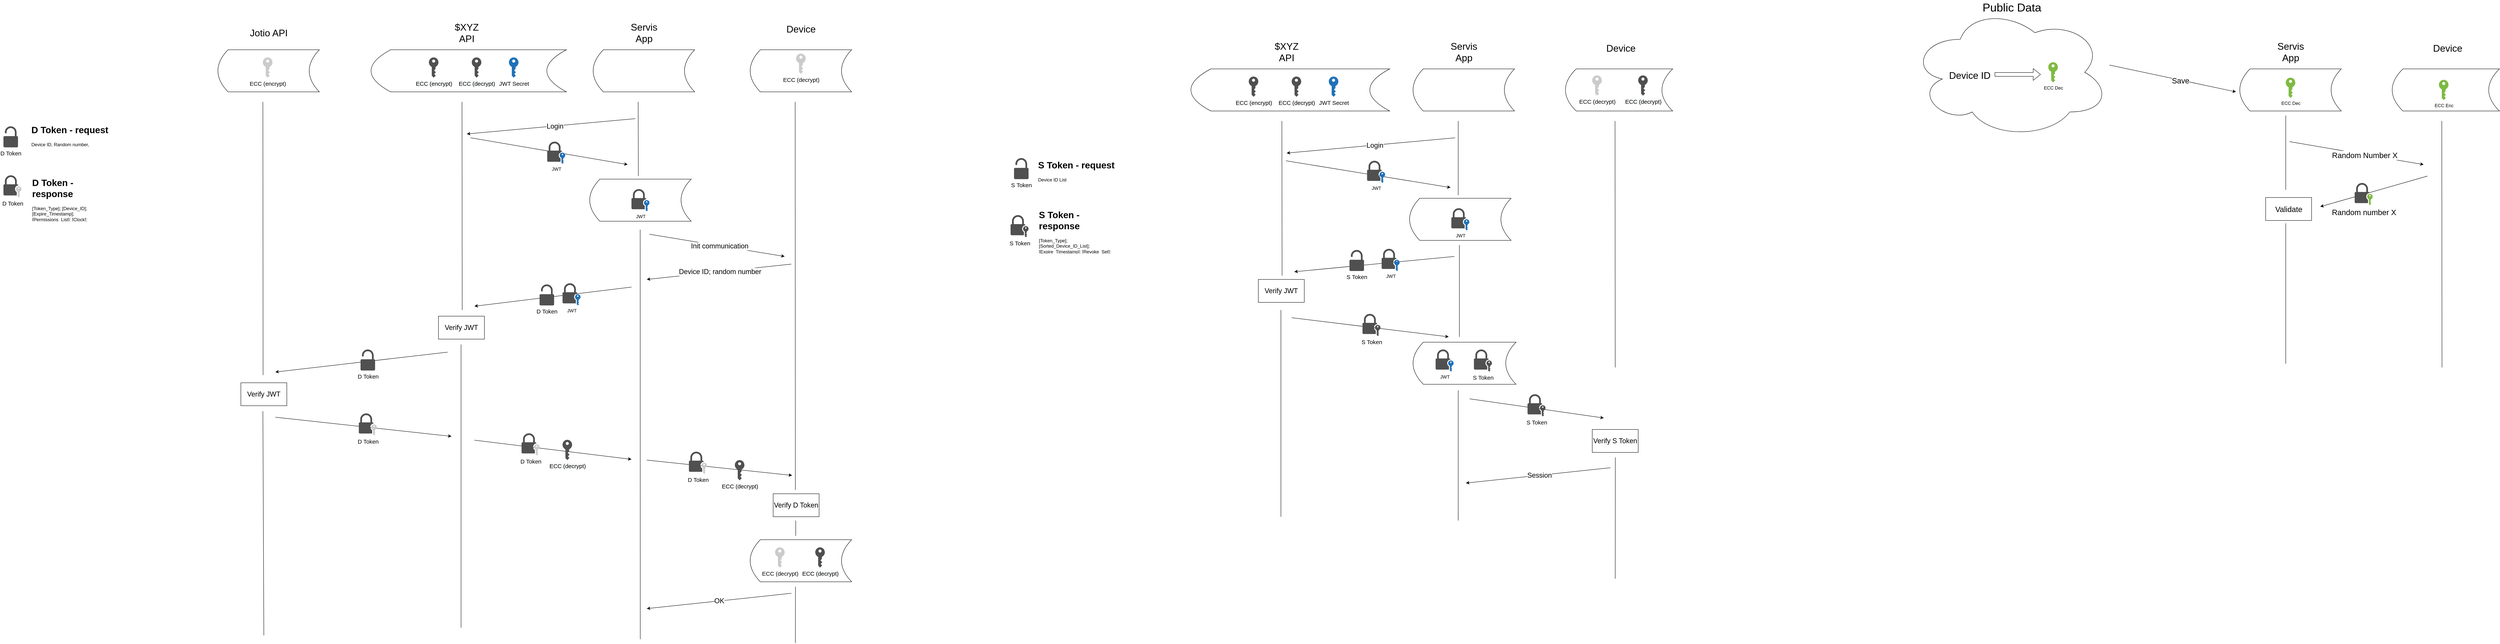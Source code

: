<mxfile version="13.7.5" type="github">
  <diagram id="LgasBoGG3FsovCFmSBIw" name="Page-1">
    <mxGraphModel dx="6260" dy="5070" grid="1" gridSize="10" guides="1" tooltips="1" connect="1" arrows="1" fold="1" page="1" pageScale="1" pageWidth="850" pageHeight="1100" math="0" shadow="0">
      <root>
        <mxCell id="0" />
        <mxCell id="1" parent="0" />
        <mxCell id="JMCEyGu6VI2UjbXGp_1P-59" value="" style="shape=dataStorage;whiteSpace=wrap;html=1;strokeColor=#000000;strokeWidth=1;" parent="1" vertex="1">
          <mxGeometry x="2590" y="-260" width="510" height="110" as="geometry" />
        </mxCell>
        <mxCell id="JMCEyGu6VI2UjbXGp_1P-62" value="" style="shape=dataStorage;whiteSpace=wrap;html=1;strokeColor=#000000;strokeWidth=1;" parent="1" vertex="1">
          <mxGeometry x="3170" y="-260" width="265" height="110" as="geometry" />
        </mxCell>
        <mxCell id="JMCEyGu6VI2UjbXGp_1P-65" value="" style="shape=dataStorage;whiteSpace=wrap;html=1;strokeColor=#000000;strokeWidth=1;" parent="1" vertex="1">
          <mxGeometry x="3580" y="-260" width="265" height="110" as="geometry" />
        </mxCell>
        <mxCell id="JMCEyGu6VI2UjbXGp_1P-54" value="" style="shape=dataStorage;whiteSpace=wrap;html=1;strokeColor=#000000;strokeWidth=1;" parent="1" vertex="1">
          <mxGeometry x="2190" y="-260" width="265" height="110" as="geometry" />
        </mxCell>
        <mxCell id="JMCEyGu6VI2UjbXGp_1P-1" value="&lt;meta http-equiv=&quot;content-type&quot; content=&quot;text/html; charset=utf-8&quot;&gt;&lt;span style=&quot;color: rgb(0, 0, 0); font-family: Helvetica; font-style: normal; font-variant-ligatures: normal; font-variant-caps: normal; font-weight: 400; letter-spacing: normal; orphans: 2; text-align: center; text-indent: 0px; text-transform: none; widows: 2; word-spacing: 0px; -webkit-text-stroke-width: 0px; background-color: rgb(248, 249, 250); text-decoration-style: initial; text-decoration-color: initial; font-size: 15px;&quot;&gt;ECC (encrypt&lt;/span&gt;&lt;span style=&quot;color: rgb(0, 0, 0); font-family: Helvetica; font-style: normal; font-variant-ligatures: normal; font-variant-caps: normal; font-weight: 400; letter-spacing: normal; orphans: 2; text-align: center; text-indent: 0px; text-transform: none; widows: 2; word-spacing: 0px; -webkit-text-stroke-width: 0px; background-color: rgb(248, 249, 250); text-decoration-style: initial; text-decoration-color: initial; font-size: 15px;&quot;&gt;)&lt;/span&gt;" style="pointerEvents=1;shadow=0;dashed=0;html=1;strokeColor=none;fillColor=#505050;labelPosition=center;verticalLabelPosition=bottom;verticalAlign=top;outlineConnect=0;align=center;shape=mxgraph.office.security.key_permissions;" parent="1" vertex="1">
          <mxGeometry x="2741" y="-240" width="25" height="53" as="geometry" />
        </mxCell>
        <mxCell id="JMCEyGu6VI2UjbXGp_1P-2" value="&lt;font style=&quot;font-size: 15px&quot;&gt;JWT Secret&lt;/font&gt;" style="pointerEvents=1;shadow=0;dashed=0;html=1;strokeColor=none;labelPosition=center;verticalLabelPosition=bottom;verticalAlign=top;outlineConnect=0;align=center;shape=mxgraph.office.security.key_permissions;fillColor=#2072B8;" parent="1" vertex="1">
          <mxGeometry x="2950" y="-240" width="25" height="53" as="geometry" />
        </mxCell>
        <mxCell id="JMCEyGu6VI2UjbXGp_1P-30" value="&lt;span style=&quot;font-size: 25px&quot;&gt;$XYZ API&lt;/span&gt;" style="text;html=1;strokeColor=none;fillColor=none;align=center;verticalAlign=middle;whiteSpace=wrap;rounded=0;" parent="1" vertex="1">
          <mxGeometry x="2785" y="-330" width="110" height="50" as="geometry" />
        </mxCell>
        <mxCell id="JMCEyGu6VI2UjbXGp_1P-36" value="&lt;span style=&quot;font-size: 25px&quot;&gt;Servis&lt;br&gt;App&lt;br&gt;&lt;/span&gt;" style="text;html=1;strokeColor=none;fillColor=none;align=center;verticalAlign=middle;whiteSpace=wrap;rounded=0;" parent="1" vertex="1">
          <mxGeometry x="3247.5" y="-330" width="110" height="50" as="geometry" />
        </mxCell>
        <mxCell id="JMCEyGu6VI2UjbXGp_1P-37" value="&lt;span style=&quot;font-size: 25px&quot;&gt;Device&lt;/span&gt;" style="text;html=1;strokeColor=none;fillColor=none;align=center;verticalAlign=middle;whiteSpace=wrap;rounded=0;" parent="1" vertex="1">
          <mxGeometry x="3657.5" y="-340" width="110" height="50" as="geometry" />
        </mxCell>
        <mxCell id="JMCEyGu6VI2UjbXGp_1P-38" value="" style="endArrow=none;html=1;" parent="1" edge="1">
          <mxGeometry width="50" height="50" relative="1" as="geometry">
            <mxPoint x="2308" y="590" as="sourcePoint" />
            <mxPoint x="2307.5" y="-124" as="targetPoint" />
          </mxGeometry>
        </mxCell>
        <mxCell id="JMCEyGu6VI2UjbXGp_1P-39" value="&lt;span style=&quot;font-size: 25px&quot;&gt;Jotio API&lt;/span&gt;" style="text;html=1;strokeColor=none;fillColor=none;align=center;verticalAlign=middle;whiteSpace=wrap;rounded=0;" parent="1" vertex="1">
          <mxGeometry x="2267.5" y="-330" width="110" height="50" as="geometry" />
        </mxCell>
        <mxCell id="JMCEyGu6VI2UjbXGp_1P-51" value="&lt;span style=&quot;font-size: 15px&quot;&gt;ECC (encrypt&lt;/span&gt;&lt;span style=&quot;font-size: 15px&quot;&gt;)&lt;/span&gt;" style="pointerEvents=1;shadow=0;dashed=0;html=1;strokeColor=none;labelPosition=center;verticalLabelPosition=bottom;verticalAlign=top;outlineConnect=0;align=center;shape=mxgraph.office.security.key_permissions;fillColor=#CCCBCB;" parent="1" vertex="1">
          <mxGeometry x="2307.5" y="-240" width="25" height="53" as="geometry" />
        </mxCell>
        <mxCell id="JMCEyGu6VI2UjbXGp_1P-53" value="&lt;span style=&quot;font-size: 15px&quot;&gt;ECC (decrypt)&lt;/span&gt;" style="pointerEvents=1;shadow=0;dashed=0;html=1;strokeColor=none;labelPosition=center;verticalLabelPosition=bottom;verticalAlign=top;outlineConnect=0;align=center;shape=mxgraph.office.security.key_permissions;fillColor=#CCCBCB;" parent="1" vertex="1">
          <mxGeometry x="3700" y="-250" width="25" height="53" as="geometry" />
        </mxCell>
        <mxCell id="JMCEyGu6VI2UjbXGp_1P-60" value="" style="endArrow=none;html=1;" parent="1" edge="1">
          <mxGeometry width="50" height="50" relative="1" as="geometry">
            <mxPoint x="2828" y="420" as="sourcePoint" />
            <mxPoint x="2827.5" y="-124" as="targetPoint" />
          </mxGeometry>
        </mxCell>
        <mxCell id="JMCEyGu6VI2UjbXGp_1P-63" value="" style="endArrow=none;html=1;" parent="1" edge="1">
          <mxGeometry width="50" height="50" relative="1" as="geometry">
            <mxPoint x="3288" y="70" as="sourcePoint" />
            <mxPoint x="3287.5" y="-124" as="targetPoint" />
          </mxGeometry>
        </mxCell>
        <mxCell id="JMCEyGu6VI2UjbXGp_1P-66" value="" style="endArrow=none;html=1;" parent="1" edge="1">
          <mxGeometry width="50" height="50" relative="1" as="geometry">
            <mxPoint x="3698" y="890" as="sourcePoint" />
            <mxPoint x="3697.5" y="-124" as="targetPoint" />
          </mxGeometry>
        </mxCell>
        <mxCell id="JMCEyGu6VI2UjbXGp_1P-71" value="&lt;span style=&quot;color: rgb(0 , 0 , 0) ; font-family: &amp;#34;helvetica&amp;#34; ; font-style: normal ; font-weight: 400 ; letter-spacing: normal ; text-align: center ; text-indent: 0px ; text-transform: none ; word-spacing: 0px ; background-color: rgb(248 , 249 , 250) ; font-size: 15px&quot;&gt;ECC (decrypt&lt;/span&gt;&lt;span style=&quot;color: rgb(0 , 0 , 0) ; font-family: &amp;#34;helvetica&amp;#34; ; font-style: normal ; font-weight: 400 ; letter-spacing: normal ; text-align: center ; text-indent: 0px ; text-transform: none ; word-spacing: 0px ; background-color: rgb(248 , 249 , 250) ; font-size: 15px&quot;&gt;)&lt;/span&gt;" style="pointerEvents=1;shadow=0;dashed=0;html=1;strokeColor=none;fillColor=#505050;labelPosition=center;verticalLabelPosition=bottom;verticalAlign=top;outlineConnect=0;align=center;shape=mxgraph.office.security.key_permissions;" parent="1" vertex="1">
          <mxGeometry x="2853" y="-240" width="25" height="53" as="geometry" />
        </mxCell>
        <mxCell id="JMCEyGu6VI2UjbXGp_1P-72" value="" style="endArrow=classic;html=1;" parent="1" edge="1">
          <mxGeometry width="50" height="50" relative="1" as="geometry">
            <mxPoint x="3280" y="-80" as="sourcePoint" />
            <mxPoint x="2840" y="-40" as="targetPoint" />
          </mxGeometry>
        </mxCell>
        <mxCell id="JMCEyGu6VI2UjbXGp_1P-73" value="&lt;span style=&quot;font-size: 18px&quot;&gt;Login&lt;br&gt;&lt;/span&gt;" style="edgeLabel;html=1;align=center;verticalAlign=middle;resizable=0;points=[];" parent="JMCEyGu6VI2UjbXGp_1P-72" vertex="1" connectable="0">
          <mxGeometry x="-0.237" y="-2" relative="1" as="geometry">
            <mxPoint x="-41.94" y="6.73" as="offset" />
          </mxGeometry>
        </mxCell>
        <mxCell id="JMCEyGu6VI2UjbXGp_1P-74" value="" style="endArrow=classic;html=1;" parent="1" edge="1">
          <mxGeometry width="50" height="50" relative="1" as="geometry">
            <mxPoint x="2850" y="-30" as="sourcePoint" />
            <mxPoint x="3260" y="40" as="targetPoint" />
          </mxGeometry>
        </mxCell>
        <mxCell id="JMCEyGu6VI2UjbXGp_1P-76" value="" style="shape=dataStorage;whiteSpace=wrap;html=1;strokeColor=#000000;strokeWidth=1;" parent="1" vertex="1">
          <mxGeometry x="3161" y="78" width="265" height="110" as="geometry" />
        </mxCell>
        <mxCell id="JMCEyGu6VI2UjbXGp_1P-77" value="JWT" style="pointerEvents=1;shadow=0;dashed=0;html=1;strokeColor=none;fillColor=#505050;labelPosition=center;verticalLabelPosition=bottom;verticalAlign=top;outlineConnect=0;align=center;shape=mxgraph.office.security.lock_with_key_security_blue;" parent="1" vertex="1">
          <mxGeometry x="3270" y="104" width="47" height="58" as="geometry" />
        </mxCell>
        <mxCell id="JMCEyGu6VI2UjbXGp_1P-80" value="" style="endArrow=none;html=1;" parent="1" edge="1">
          <mxGeometry width="50" height="50" relative="1" as="geometry">
            <mxPoint x="3293" y="1280" as="sourcePoint" />
            <mxPoint x="3292.79" y="210.0" as="targetPoint" />
          </mxGeometry>
        </mxCell>
        <mxCell id="JMCEyGu6VI2UjbXGp_1P-82" value="" style="endArrow=classic;html=1;" parent="1" edge="1">
          <mxGeometry width="50" height="50" relative="1" as="geometry">
            <mxPoint x="3317" y="222" as="sourcePoint" />
            <mxPoint x="3670" y="280" as="targetPoint" />
          </mxGeometry>
        </mxCell>
        <mxCell id="JMCEyGu6VI2UjbXGp_1P-83" value="&lt;span style=&quot;font-size: 18px&quot;&gt;Init communication&lt;/span&gt;" style="edgeLabel;html=1;align=center;verticalAlign=middle;resizable=0;points=[];" parent="JMCEyGu6VI2UjbXGp_1P-82" vertex="1" connectable="0">
          <mxGeometry x="-0.237" y="-2" relative="1" as="geometry">
            <mxPoint x="48" y="6.73" as="offset" />
          </mxGeometry>
        </mxCell>
        <mxCell id="JMCEyGu6VI2UjbXGp_1P-85" value="JWT" style="pointerEvents=1;shadow=0;dashed=0;html=1;strokeColor=none;fillColor=#505050;labelPosition=center;verticalLabelPosition=bottom;verticalAlign=top;outlineConnect=0;align=center;shape=mxgraph.office.security.lock_with_key_security_blue;" parent="1" vertex="1">
          <mxGeometry x="3050" y="-20" width="47" height="58" as="geometry" />
        </mxCell>
        <mxCell id="JMCEyGu6VI2UjbXGp_1P-86" value="&lt;font style=&quot;font-size: 15px&quot;&gt;D Token&lt;/font&gt;" style="pointerEvents=1;shadow=0;dashed=0;html=1;strokeColor=none;fillColor=#505050;labelPosition=center;verticalLabelPosition=bottom;verticalAlign=top;outlineConnect=0;align=center;shape=mxgraph.office.security.lock_unprotected;" parent="1" vertex="1">
          <mxGeometry x="1630" y="-60" width="38" height="55" as="geometry" />
        </mxCell>
        <mxCell id="JMCEyGu6VI2UjbXGp_1P-87" value="&lt;h1&gt;D Token - request&lt;/h1&gt;&lt;div&gt;Device ID, Random number,&amp;nbsp;&lt;/div&gt;" style="text;html=1;strokeColor=none;fillColor=none;spacing=5;spacingTop=-20;whiteSpace=wrap;overflow=hidden;rounded=0;" parent="1" vertex="1">
          <mxGeometry x="1698" y="-70" width="210" height="120" as="geometry" />
        </mxCell>
        <mxCell id="JMCEyGu6VI2UjbXGp_1P-89" value="" style="endArrow=classic;html=1;" parent="1" edge="1">
          <mxGeometry width="50" height="50" relative="1" as="geometry">
            <mxPoint x="3270" y="360" as="sourcePoint" />
            <mxPoint x="2860" y="410" as="targetPoint" />
          </mxGeometry>
        </mxCell>
        <mxCell id="JMCEyGu6VI2UjbXGp_1P-90" value="&lt;font style=&quot;font-size: 15px&quot;&gt;D Token&lt;/font&gt;" style="pointerEvents=1;shadow=0;dashed=0;html=1;strokeColor=none;fillColor=#505050;labelPosition=center;verticalLabelPosition=bottom;verticalAlign=top;outlineConnect=0;align=center;shape=mxgraph.office.security.lock_unprotected;" parent="1" vertex="1">
          <mxGeometry x="3030" y="353" width="38" height="55" as="geometry" />
        </mxCell>
        <mxCell id="JMCEyGu6VI2UjbXGp_1P-91" value="" style="endArrow=classic;html=1;" parent="1" edge="1">
          <mxGeometry width="50" height="50" relative="1" as="geometry">
            <mxPoint x="2790" y="530" as="sourcePoint" />
            <mxPoint x="2340" y="582" as="targetPoint" />
          </mxGeometry>
        </mxCell>
        <mxCell id="JMCEyGu6VI2UjbXGp_1P-92" value="&lt;font style=&quot;font-size: 15px&quot;&gt;D Token&lt;/font&gt;" style="pointerEvents=1;shadow=0;dashed=0;html=1;strokeColor=none;fillColor=#505050;labelPosition=center;verticalLabelPosition=bottom;verticalAlign=top;outlineConnect=0;align=center;shape=mxgraph.office.security.lock_unprotected;" parent="1" vertex="1">
          <mxGeometry x="2562.5" y="523" width="38" height="55" as="geometry" />
        </mxCell>
        <mxCell id="JMCEyGu6VI2UjbXGp_1P-94" value="" style="endArrow=classic;html=1;" parent="1" edge="1">
          <mxGeometry width="50" height="50" relative="1" as="geometry">
            <mxPoint x="3687.5" y="300" as="sourcePoint" />
            <mxPoint x="3310" y="340" as="targetPoint" />
          </mxGeometry>
        </mxCell>
        <mxCell id="JMCEyGu6VI2UjbXGp_1P-95" value="&lt;span style=&quot;font-size: 18px&quot;&gt;Device ID; random number&lt;br&gt;&lt;/span&gt;" style="edgeLabel;html=1;align=center;verticalAlign=middle;resizable=0;points=[];" parent="JMCEyGu6VI2UjbXGp_1P-94" vertex="1" connectable="0">
          <mxGeometry x="-0.237" y="-2" relative="1" as="geometry">
            <mxPoint x="-41.94" y="6.73" as="offset" />
          </mxGeometry>
        </mxCell>
        <mxCell id="JMCEyGu6VI2UjbXGp_1P-99" value="" style="endArrow=none;html=1;" parent="1" edge="1">
          <mxGeometry width="50" height="50" relative="1" as="geometry">
            <mxPoint x="2825" y="1250" as="sourcePoint" />
            <mxPoint x="2825" y="510" as="targetPoint" />
          </mxGeometry>
        </mxCell>
        <mxCell id="JMCEyGu6VI2UjbXGp_1P-100" value="&lt;font style=&quot;font-size: 18px&quot;&gt;Verify&amp;nbsp;JWT&lt;/font&gt;" style="rounded=0;whiteSpace=wrap;html=1;strokeColor=#000000;strokeWidth=1;" parent="1" vertex="1">
          <mxGeometry x="2766" y="436" width="120" height="60" as="geometry" />
        </mxCell>
        <mxCell id="JMCEyGu6VI2UjbXGp_1P-101" value="JWT" style="pointerEvents=1;shadow=0;dashed=0;html=1;strokeColor=none;fillColor=#505050;labelPosition=center;verticalLabelPosition=bottom;verticalAlign=top;outlineConnect=0;align=center;shape=mxgraph.office.security.lock_with_key_security_blue;" parent="1" vertex="1">
          <mxGeometry x="3090" y="350" width="47" height="58" as="geometry" />
        </mxCell>
        <mxCell id="JMCEyGu6VI2UjbXGp_1P-102" value="&lt;span style=&quot;font-size: 18px&quot;&gt;Verify JWT&lt;br&gt;&lt;/span&gt;" style="rounded=0;whiteSpace=wrap;html=1;strokeColor=#000000;strokeWidth=1;" parent="1" vertex="1">
          <mxGeometry x="2250" y="610" width="120" height="60" as="geometry" />
        </mxCell>
        <mxCell id="JMCEyGu6VI2UjbXGp_1P-103" value="" style="endArrow=none;html=1;" parent="1" edge="1">
          <mxGeometry width="50" height="50" relative="1" as="geometry">
            <mxPoint x="2310" y="1270" as="sourcePoint" />
            <mxPoint x="2307.5" y="684" as="targetPoint" />
          </mxGeometry>
        </mxCell>
        <mxCell id="JMCEyGu6VI2UjbXGp_1P-105" value="" style="endArrow=classic;html=1;" parent="1" edge="1">
          <mxGeometry width="50" height="50" relative="1" as="geometry">
            <mxPoint x="2340" y="700" as="sourcePoint" />
            <mxPoint x="2800" y="750" as="targetPoint" />
          </mxGeometry>
        </mxCell>
        <mxCell id="JMCEyGu6VI2UjbXGp_1P-106" value="D Token" style="pointerEvents=1;shadow=0;dashed=0;html=1;strokeColor=none;fillColor=#505050;labelPosition=center;verticalLabelPosition=bottom;verticalAlign=top;outlineConnect=0;align=center;shape=mxgraph.office.security.lock_with_key_security_ghosted;fontSize=15;" parent="1" vertex="1">
          <mxGeometry x="2558" y="690" width="47" height="58" as="geometry" />
        </mxCell>
        <mxCell id="JMCEyGu6VI2UjbXGp_1P-108" value="" style="endArrow=classic;html=1;" parent="1" edge="1">
          <mxGeometry width="50" height="50" relative="1" as="geometry">
            <mxPoint x="2860" y="760" as="sourcePoint" />
            <mxPoint x="3270" y="810" as="targetPoint" />
          </mxGeometry>
        </mxCell>
        <mxCell id="JMCEyGu6VI2UjbXGp_1P-110" value="&lt;span style=&quot;color: rgb(0 , 0 , 0) ; font-family: &amp;#34;helvetica&amp;#34; ; font-style: normal ; font-weight: 400 ; letter-spacing: normal ; text-align: center ; text-indent: 0px ; text-transform: none ; word-spacing: 0px ; background-color: rgb(248 , 249 , 250) ; font-size: 15px&quot;&gt;ECC (decrypt&lt;/span&gt;&lt;span style=&quot;color: rgb(0 , 0 , 0) ; font-family: &amp;#34;helvetica&amp;#34; ; font-style: normal ; font-weight: 400 ; letter-spacing: normal ; text-align: center ; text-indent: 0px ; text-transform: none ; word-spacing: 0px ; background-color: rgb(248 , 249 , 250) ; font-size: 15px&quot;&gt;)&lt;/span&gt;" style="pointerEvents=1;shadow=0;dashed=0;html=1;strokeColor=none;fillColor=#505050;labelPosition=center;verticalLabelPosition=bottom;verticalAlign=top;outlineConnect=0;align=center;shape=mxgraph.office.security.key_permissions;" parent="1" vertex="1">
          <mxGeometry x="3090" y="759" width="25" height="53" as="geometry" />
        </mxCell>
        <mxCell id="JMCEyGu6VI2UjbXGp_1P-113" value="" style="endArrow=classic;html=1;" parent="1" edge="1">
          <mxGeometry width="50" height="50" relative="1" as="geometry">
            <mxPoint x="3310" y="812" as="sourcePoint" />
            <mxPoint x="3689.5" y="852" as="targetPoint" />
          </mxGeometry>
        </mxCell>
        <mxCell id="JMCEyGu6VI2UjbXGp_1P-115" value="&lt;span style=&quot;color: rgb(0 , 0 , 0) ; font-family: &amp;#34;helvetica&amp;#34; ; font-style: normal ; font-weight: 400 ; letter-spacing: normal ; text-align: center ; text-indent: 0px ; text-transform: none ; word-spacing: 0px ; background-color: rgb(248 , 249 , 250) ; font-size: 15px&quot;&gt;ECC (decrypt&lt;/span&gt;&lt;span style=&quot;color: rgb(0 , 0 , 0) ; font-family: &amp;#34;helvetica&amp;#34; ; font-style: normal ; font-weight: 400 ; letter-spacing: normal ; text-align: center ; text-indent: 0px ; text-transform: none ; word-spacing: 0px ; background-color: rgb(248 , 249 , 250) ; font-size: 15px&quot;&gt;)&lt;/span&gt;" style="pointerEvents=1;shadow=0;dashed=0;html=1;strokeColor=none;fillColor=#505050;labelPosition=center;verticalLabelPosition=bottom;verticalAlign=top;outlineConnect=0;align=center;shape=mxgraph.office.security.key_permissions;" parent="1" vertex="1">
          <mxGeometry x="3540" y="812" width="25" height="53" as="geometry" />
        </mxCell>
        <mxCell id="JMCEyGu6VI2UjbXGp_1P-117" value="&lt;span style=&quot;font-size: 18px&quot;&gt;Verify D Token&lt;/span&gt;" style="rounded=0;whiteSpace=wrap;html=1;strokeColor=#000000;strokeWidth=1;" parent="1" vertex="1">
          <mxGeometry x="3640" y="900" width="120" height="60" as="geometry" />
        </mxCell>
        <mxCell id="JMCEyGu6VI2UjbXGp_1P-123" value="D Token" style="pointerEvents=1;shadow=0;dashed=0;html=1;strokeColor=none;fillColor=#505050;labelPosition=center;verticalLabelPosition=bottom;verticalAlign=top;outlineConnect=0;align=center;shape=mxgraph.office.security.lock_with_key_security_ghosted;fontSize=15;" parent="1" vertex="1">
          <mxGeometry x="2983" y="742" width="47" height="58" as="geometry" />
        </mxCell>
        <mxCell id="JMCEyGu6VI2UjbXGp_1P-124" value="D Token" style="pointerEvents=1;shadow=0;dashed=0;html=1;strokeColor=none;fillColor=#505050;labelPosition=center;verticalLabelPosition=bottom;verticalAlign=top;outlineConnect=0;align=center;shape=mxgraph.office.security.lock_with_key_security_ghosted;fontSize=15;" parent="1" vertex="1">
          <mxGeometry x="3420" y="790" width="47" height="58" as="geometry" />
        </mxCell>
        <mxCell id="JMCEyGu6VI2UjbXGp_1P-125" value="" style="shape=dataStorage;whiteSpace=wrap;html=1;strokeColor=#000000;strokeWidth=1;" parent="1" vertex="1">
          <mxGeometry x="3580" y="1020" width="265" height="110" as="geometry" />
        </mxCell>
        <mxCell id="JMCEyGu6VI2UjbXGp_1P-126" value="&lt;span style=&quot;font-size: 15px&quot;&gt;ECC (decrypt)&lt;/span&gt;" style="pointerEvents=1;shadow=0;dashed=0;html=1;strokeColor=none;labelPosition=center;verticalLabelPosition=bottom;verticalAlign=top;outlineConnect=0;align=center;shape=mxgraph.office.security.key_permissions;fillColor=#CCCBCB;" parent="1" vertex="1">
          <mxGeometry x="3645" y="1040" width="25" height="53" as="geometry" />
        </mxCell>
        <mxCell id="JMCEyGu6VI2UjbXGp_1P-127" value="D Token" style="pointerEvents=1;shadow=0;dashed=0;html=1;strokeColor=none;fillColor=#505050;labelPosition=center;verticalLabelPosition=bottom;verticalAlign=top;outlineConnect=0;align=center;shape=mxgraph.office.security.lock_with_key_security_ghosted;fontSize=15;" parent="1" vertex="1">
          <mxGeometry x="1630" y="68" width="47" height="58" as="geometry" />
        </mxCell>
        <mxCell id="JMCEyGu6VI2UjbXGp_1P-128" value="&lt;h1&gt;D Token - response&lt;/h1&gt;&lt;div&gt;[Token_Type]; [Device_ID]; [Expire_Timestamp]; [Permissions_List]; [Clock];&lt;/div&gt;" style="text;html=1;strokeColor=none;fillColor=none;spacing=5;spacingTop=-20;whiteSpace=wrap;overflow=hidden;rounded=0;" parent="1" vertex="1">
          <mxGeometry x="1700" y="68" width="210" height="120" as="geometry" />
        </mxCell>
        <mxCell id="JMCEyGu6VI2UjbXGp_1P-129" value="&lt;span style=&quot;color: rgb(0 , 0 , 0) ; font-family: &amp;#34;helvetica&amp;#34; ; font-style: normal ; font-weight: 400 ; letter-spacing: normal ; text-align: center ; text-indent: 0px ; text-transform: none ; word-spacing: 0px ; background-color: rgb(248 , 249 , 250) ; font-size: 15px&quot;&gt;ECC (decrypt&lt;/span&gt;&lt;span style=&quot;color: rgb(0 , 0 , 0) ; font-family: &amp;#34;helvetica&amp;#34; ; font-style: normal ; font-weight: 400 ; letter-spacing: normal ; text-align: center ; text-indent: 0px ; text-transform: none ; word-spacing: 0px ; background-color: rgb(248 , 249 , 250) ; font-size: 15px&quot;&gt;)&lt;/span&gt;" style="pointerEvents=1;shadow=0;dashed=0;html=1;strokeColor=none;fillColor=#505050;labelPosition=center;verticalLabelPosition=bottom;verticalAlign=top;outlineConnect=0;align=center;shape=mxgraph.office.security.key_permissions;" parent="1" vertex="1">
          <mxGeometry x="3750" y="1040" width="25" height="53" as="geometry" />
        </mxCell>
        <mxCell id="JMCEyGu6VI2UjbXGp_1P-130" value="" style="endArrow=none;html=1;" parent="1" edge="1">
          <mxGeometry width="50" height="50" relative="1" as="geometry">
            <mxPoint x="3699" y="1010" as="sourcePoint" />
            <mxPoint x="3699" y="970" as="targetPoint" />
          </mxGeometry>
        </mxCell>
        <mxCell id="JMCEyGu6VI2UjbXGp_1P-131" value="" style="endArrow=none;html=1;" parent="1" edge="1">
          <mxGeometry width="50" height="50" relative="1" as="geometry">
            <mxPoint x="3698" y="1290" as="sourcePoint" />
            <mxPoint x="3698.33" y="1143" as="targetPoint" />
          </mxGeometry>
        </mxCell>
        <mxCell id="JMCEyGu6VI2UjbXGp_1P-133" value="&lt;font style=&quot;font-size: 18px&quot;&gt;OK&lt;/font&gt;" style="endArrow=classic;html=1;" parent="1" edge="1">
          <mxGeometry width="50" height="50" relative="1" as="geometry">
            <mxPoint x="3687.5" y="1160" as="sourcePoint" />
            <mxPoint x="3310" y="1200" as="targetPoint" />
            <Array as="points">
              <mxPoint x="3500" y="1180" />
            </Array>
          </mxGeometry>
        </mxCell>
        <mxCell id="JMCEyGu6VI2UjbXGp_1P-135" value="" style="shape=dataStorage;whiteSpace=wrap;html=1;strokeColor=#000000;strokeWidth=1;" parent="1" vertex="1">
          <mxGeometry x="4731" y="-210" width="519" height="110" as="geometry" />
        </mxCell>
        <mxCell id="JMCEyGu6VI2UjbXGp_1P-136" value="" style="shape=dataStorage;whiteSpace=wrap;html=1;strokeColor=#000000;strokeWidth=1;" parent="1" vertex="1">
          <mxGeometry x="5311" y="-210" width="265" height="110" as="geometry" />
        </mxCell>
        <mxCell id="JMCEyGu6VI2UjbXGp_1P-137" value="" style="shape=dataStorage;whiteSpace=wrap;html=1;strokeColor=#000000;strokeWidth=1;" parent="1" vertex="1">
          <mxGeometry x="5709" y="-210" width="280" height="110" as="geometry" />
        </mxCell>
        <mxCell id="JMCEyGu6VI2UjbXGp_1P-138" value="&lt;meta http-equiv=&quot;content-type&quot; content=&quot;text/html; charset=utf-8&quot;&gt;&lt;span style=&quot;color: rgb(0, 0, 0); font-family: Helvetica; font-style: normal; font-variant-ligatures: normal; font-variant-caps: normal; font-weight: 400; letter-spacing: normal; orphans: 2; text-align: center; text-indent: 0px; text-transform: none; widows: 2; word-spacing: 0px; -webkit-text-stroke-width: 0px; background-color: rgb(248, 249, 250); text-decoration-style: initial; text-decoration-color: initial; font-size: 15px;&quot;&gt;ECC (encrypt&lt;/span&gt;&lt;span style=&quot;color: rgb(0, 0, 0); font-family: Helvetica; font-style: normal; font-variant-ligatures: normal; font-variant-caps: normal; font-weight: 400; letter-spacing: normal; orphans: 2; text-align: center; text-indent: 0px; text-transform: none; widows: 2; word-spacing: 0px; -webkit-text-stroke-width: 0px; background-color: rgb(248, 249, 250); text-decoration-style: initial; text-decoration-color: initial; font-size: 15px;&quot;&gt;)&lt;/span&gt;" style="pointerEvents=1;shadow=0;dashed=0;html=1;strokeColor=none;fillColor=#505050;labelPosition=center;verticalLabelPosition=bottom;verticalAlign=top;outlineConnect=0;align=center;shape=mxgraph.office.security.key_permissions;" parent="1" vertex="1">
          <mxGeometry x="4882" y="-190" width="25" height="53" as="geometry" />
        </mxCell>
        <mxCell id="JMCEyGu6VI2UjbXGp_1P-139" value="&lt;font style=&quot;font-size: 15px&quot;&gt;JWT Secret&lt;/font&gt;" style="pointerEvents=1;shadow=0;dashed=0;html=1;strokeColor=none;labelPosition=center;verticalLabelPosition=bottom;verticalAlign=top;outlineConnect=0;align=center;shape=mxgraph.office.security.key_permissions;fillColor=#2072B8;" parent="1" vertex="1">
          <mxGeometry x="5091" y="-190" width="25" height="53" as="geometry" />
        </mxCell>
        <mxCell id="JMCEyGu6VI2UjbXGp_1P-140" value="&lt;span style=&quot;font-size: 25px&quot;&gt;$XYZ API&lt;/span&gt;" style="text;html=1;strokeColor=none;fillColor=none;align=center;verticalAlign=middle;whiteSpace=wrap;rounded=0;" parent="1" vertex="1">
          <mxGeometry x="4926" y="-280" width="110" height="50" as="geometry" />
        </mxCell>
        <mxCell id="JMCEyGu6VI2UjbXGp_1P-141" value="&lt;span style=&quot;font-size: 25px&quot;&gt;Servis&lt;br&gt;App&lt;br&gt;&lt;/span&gt;" style="text;html=1;strokeColor=none;fillColor=none;align=center;verticalAlign=middle;whiteSpace=wrap;rounded=0;" parent="1" vertex="1">
          <mxGeometry x="5388.5" y="-280" width="110" height="50" as="geometry" />
        </mxCell>
        <mxCell id="JMCEyGu6VI2UjbXGp_1P-142" value="&lt;span style=&quot;font-size: 25px&quot;&gt;Device&lt;/span&gt;" style="text;html=1;strokeColor=none;fillColor=none;align=center;verticalAlign=middle;whiteSpace=wrap;rounded=0;" parent="1" vertex="1">
          <mxGeometry x="5798.5" y="-290" width="110" height="50" as="geometry" />
        </mxCell>
        <mxCell id="JMCEyGu6VI2UjbXGp_1P-143" value="&lt;span style=&quot;font-size: 15px&quot;&gt;ECC (decrypt)&lt;/span&gt;" style="pointerEvents=1;shadow=0;dashed=0;html=1;strokeColor=none;labelPosition=center;verticalLabelPosition=bottom;verticalAlign=top;outlineConnect=0;align=center;shape=mxgraph.office.security.key_permissions;fillColor=#CCCBCB;" parent="1" vertex="1">
          <mxGeometry x="5779" y="-193" width="25" height="53" as="geometry" />
        </mxCell>
        <mxCell id="JMCEyGu6VI2UjbXGp_1P-144" value="" style="endArrow=none;html=1;" parent="1" edge="1">
          <mxGeometry width="50" height="50" relative="1" as="geometry">
            <mxPoint x="4969" y="330" as="sourcePoint" />
            <mxPoint x="4968.5" y="-74" as="targetPoint" />
          </mxGeometry>
        </mxCell>
        <mxCell id="JMCEyGu6VI2UjbXGp_1P-145" value="" style="endArrow=none;html=1;" parent="1" edge="1">
          <mxGeometry width="50" height="50" relative="1" as="geometry">
            <mxPoint x="5429" y="120" as="sourcePoint" />
            <mxPoint x="5429" y="-74" as="targetPoint" />
          </mxGeometry>
        </mxCell>
        <mxCell id="JMCEyGu6VI2UjbXGp_1P-146" value="" style="endArrow=none;html=1;" parent="1" edge="1">
          <mxGeometry width="50" height="50" relative="1" as="geometry">
            <mxPoint x="5839" y="570" as="sourcePoint" />
            <mxPoint x="5838.5" y="-74" as="targetPoint" />
          </mxGeometry>
        </mxCell>
        <mxCell id="JMCEyGu6VI2UjbXGp_1P-147" value="&lt;span style=&quot;color: rgb(0 , 0 , 0) ; font-family: &amp;#34;helvetica&amp;#34; ; font-style: normal ; font-weight: 400 ; letter-spacing: normal ; text-align: center ; text-indent: 0px ; text-transform: none ; word-spacing: 0px ; background-color: rgb(248 , 249 , 250) ; font-size: 15px&quot;&gt;ECC (decrypt&lt;/span&gt;&lt;span style=&quot;color: rgb(0 , 0 , 0) ; font-family: &amp;#34;helvetica&amp;#34; ; font-style: normal ; font-weight: 400 ; letter-spacing: normal ; text-align: center ; text-indent: 0px ; text-transform: none ; word-spacing: 0px ; background-color: rgb(248 , 249 , 250) ; font-size: 15px&quot;&gt;)&lt;/span&gt;" style="pointerEvents=1;shadow=0;dashed=0;html=1;strokeColor=none;fillColor=#505050;labelPosition=center;verticalLabelPosition=bottom;verticalAlign=top;outlineConnect=0;align=center;shape=mxgraph.office.security.key_permissions;" parent="1" vertex="1">
          <mxGeometry x="4994" y="-190" width="25" height="53" as="geometry" />
        </mxCell>
        <mxCell id="JMCEyGu6VI2UjbXGp_1P-148" value="" style="endArrow=classic;html=1;" parent="1" edge="1">
          <mxGeometry width="50" height="50" relative="1" as="geometry">
            <mxPoint x="5421" y="-30" as="sourcePoint" />
            <mxPoint x="4981" y="10" as="targetPoint" />
          </mxGeometry>
        </mxCell>
        <mxCell id="JMCEyGu6VI2UjbXGp_1P-149" value="&lt;span style=&quot;font-size: 18px&quot;&gt;Login&lt;br&gt;&lt;/span&gt;" style="edgeLabel;html=1;align=center;verticalAlign=middle;resizable=0;points=[];" parent="JMCEyGu6VI2UjbXGp_1P-148" vertex="1" connectable="0">
          <mxGeometry x="-0.237" y="-2" relative="1" as="geometry">
            <mxPoint x="-41.94" y="6.73" as="offset" />
          </mxGeometry>
        </mxCell>
        <mxCell id="JMCEyGu6VI2UjbXGp_1P-150" value="" style="endArrow=classic;html=1;" parent="1" edge="1">
          <mxGeometry width="50" height="50" relative="1" as="geometry">
            <mxPoint x="4979" y="30" as="sourcePoint" />
            <mxPoint x="5409" y="100" as="targetPoint" />
          </mxGeometry>
        </mxCell>
        <mxCell id="JMCEyGu6VI2UjbXGp_1P-151" value="" style="shape=dataStorage;whiteSpace=wrap;html=1;strokeColor=#000000;strokeWidth=1;" parent="1" vertex="1">
          <mxGeometry x="5302" y="128" width="265" height="110" as="geometry" />
        </mxCell>
        <mxCell id="JMCEyGu6VI2UjbXGp_1P-152" value="JWT" style="pointerEvents=1;shadow=0;dashed=0;html=1;strokeColor=none;fillColor=#505050;labelPosition=center;verticalLabelPosition=bottom;verticalAlign=top;outlineConnect=0;align=center;shape=mxgraph.office.security.lock_with_key_security_blue;" parent="1" vertex="1">
          <mxGeometry x="5411" y="154" width="47" height="58" as="geometry" />
        </mxCell>
        <mxCell id="JMCEyGu6VI2UjbXGp_1P-153" value="" style="endArrow=none;html=1;" parent="1" edge="1">
          <mxGeometry width="50" height="50" relative="1" as="geometry">
            <mxPoint x="5429" y="970" as="sourcePoint" />
            <mxPoint x="5429" y="630" as="targetPoint" />
          </mxGeometry>
        </mxCell>
        <mxCell id="JMCEyGu6VI2UjbXGp_1P-154" value="" style="endArrow=classic;html=1;" parent="1" edge="1">
          <mxGeometry width="50" height="50" relative="1" as="geometry">
            <mxPoint x="5459" y="652" as="sourcePoint" />
            <mxPoint x="5809" y="702" as="targetPoint" />
          </mxGeometry>
        </mxCell>
        <mxCell id="JMCEyGu6VI2UjbXGp_1P-156" value="JWT" style="pointerEvents=1;shadow=0;dashed=0;html=1;strokeColor=none;fillColor=#505050;labelPosition=center;verticalLabelPosition=bottom;verticalAlign=top;outlineConnect=0;align=center;shape=mxgraph.office.security.lock_with_key_security_blue;" parent="1" vertex="1">
          <mxGeometry x="5191" y="30" width="47" height="58" as="geometry" />
        </mxCell>
        <mxCell id="JMCEyGu6VI2UjbXGp_1P-157" value="" style="endArrow=classic;html=1;" parent="1" edge="1">
          <mxGeometry width="50" height="50" relative="1" as="geometry">
            <mxPoint x="5419" y="280" as="sourcePoint" />
            <mxPoint x="5001" y="320" as="targetPoint" />
          </mxGeometry>
        </mxCell>
        <mxCell id="JMCEyGu6VI2UjbXGp_1P-158" value="&lt;font style=&quot;font-size: 15px&quot;&gt;S&amp;nbsp;Token&lt;/font&gt;" style="pointerEvents=1;shadow=0;dashed=0;html=1;strokeColor=none;fillColor=#505050;labelPosition=center;verticalLabelPosition=bottom;verticalAlign=top;outlineConnect=0;align=center;shape=mxgraph.office.security.lock_unprotected;" parent="1" vertex="1">
          <mxGeometry x="5145" y="263" width="38" height="55" as="geometry" />
        </mxCell>
        <mxCell id="JMCEyGu6VI2UjbXGp_1P-160" value="" style="endArrow=classic;html=1;" parent="1" edge="1">
          <mxGeometry width="50" height="50" relative="1" as="geometry">
            <mxPoint x="5826.5" y="832" as="sourcePoint" />
            <mxPoint x="5449" y="872" as="targetPoint" />
          </mxGeometry>
        </mxCell>
        <mxCell id="JMCEyGu6VI2UjbXGp_1P-161" value="&lt;span style=&quot;font-size: 18px&quot;&gt;Session&lt;br&gt;&lt;/span&gt;" style="edgeLabel;html=1;align=center;verticalAlign=middle;resizable=0;points=[];" parent="JMCEyGu6VI2UjbXGp_1P-160" vertex="1" connectable="0">
          <mxGeometry x="-0.237" y="-2" relative="1" as="geometry">
            <mxPoint x="-40.94" y="6.73" as="offset" />
          </mxGeometry>
        </mxCell>
        <mxCell id="JMCEyGu6VI2UjbXGp_1P-162" value="" style="endArrow=none;html=1;" parent="1" edge="1">
          <mxGeometry width="50" height="50" relative="1" as="geometry">
            <mxPoint x="4966" y="960" as="sourcePoint" />
            <mxPoint x="4966" y="420" as="targetPoint" />
          </mxGeometry>
        </mxCell>
        <mxCell id="JMCEyGu6VI2UjbXGp_1P-163" value="&lt;font style=&quot;font-size: 18px&quot;&gt;Verify&amp;nbsp;JWT&lt;/font&gt;" style="rounded=0;whiteSpace=wrap;html=1;strokeColor=#000000;strokeWidth=1;" parent="1" vertex="1">
          <mxGeometry x="4907" y="340" width="120" height="60" as="geometry" />
        </mxCell>
        <mxCell id="JMCEyGu6VI2UjbXGp_1P-164" value="JWT" style="pointerEvents=1;shadow=0;dashed=0;html=1;strokeColor=none;fillColor=#505050;labelPosition=center;verticalLabelPosition=bottom;verticalAlign=top;outlineConnect=0;align=center;shape=mxgraph.office.security.lock_with_key_security_blue;" parent="1" vertex="1">
          <mxGeometry x="5229" y="260" width="47" height="58" as="geometry" />
        </mxCell>
        <mxCell id="JMCEyGu6VI2UjbXGp_1P-166" value="" style="endArrow=classic;html=1;" parent="1" edge="1">
          <mxGeometry width="50" height="50" relative="1" as="geometry">
            <mxPoint x="4994" y="440" as="sourcePoint" />
            <mxPoint x="5404" y="490" as="targetPoint" />
          </mxGeometry>
        </mxCell>
        <mxCell id="JMCEyGu6VI2UjbXGp_1P-169" value="&lt;span style=&quot;color: rgb(0 , 0 , 0) ; font-family: &amp;#34;helvetica&amp;#34; ; font-style: normal ; font-weight: 400 ; letter-spacing: normal ; text-align: center ; text-indent: 0px ; text-transform: none ; word-spacing: 0px ; background-color: rgb(248 , 249 , 250) ; font-size: 15px&quot;&gt;ECC (decrypt&lt;/span&gt;&lt;span style=&quot;color: rgb(0 , 0 , 0) ; font-family: &amp;#34;helvetica&amp;#34; ; font-style: normal ; font-weight: 400 ; letter-spacing: normal ; text-align: center ; text-indent: 0px ; text-transform: none ; word-spacing: 0px ; background-color: rgb(248 , 249 , 250) ; font-size: 15px&quot;&gt;)&lt;/span&gt;" style="pointerEvents=1;shadow=0;dashed=0;html=1;strokeColor=none;fillColor=#505050;labelPosition=center;verticalLabelPosition=bottom;verticalAlign=top;outlineConnect=0;align=center;shape=mxgraph.office.security.key_permissions;" parent="1" vertex="1">
          <mxGeometry x="5899" y="-193" width="25" height="53" as="geometry" />
        </mxCell>
        <mxCell id="JMCEyGu6VI2UjbXGp_1P-170" value="&lt;span style=&quot;font-size: 18px&quot;&gt;Verify S Token&lt;/span&gt;" style="rounded=0;whiteSpace=wrap;html=1;strokeColor=#000000;strokeWidth=1;" parent="1" vertex="1">
          <mxGeometry x="5779" y="732" width="120" height="60" as="geometry" />
        </mxCell>
        <mxCell id="JMCEyGu6VI2UjbXGp_1P-177" value="" style="endArrow=none;html=1;" parent="1" edge="1">
          <mxGeometry width="50" height="50" relative="1" as="geometry">
            <mxPoint x="5839" y="1122" as="sourcePoint" />
            <mxPoint x="5839.33" y="805" as="targetPoint" />
          </mxGeometry>
        </mxCell>
        <mxCell id="JMCEyGu6VI2UjbXGp_1P-180" value="&lt;h1&gt;S Token - request&lt;/h1&gt;&lt;div&gt;Device ID List&amp;nbsp;&lt;/div&gt;" style="text;html=1;strokeColor=none;fillColor=none;spacing=5;spacingTop=-20;whiteSpace=wrap;overflow=hidden;rounded=0;" parent="1" vertex="1">
          <mxGeometry x="4327" y="22" width="210" height="120" as="geometry" />
        </mxCell>
        <mxCell id="JMCEyGu6VI2UjbXGp_1P-182" value="&lt;h1&gt;S Token - response&lt;/h1&gt;&lt;div&gt;[Token_Type]; [Sorted_Device_ID_List]; [Expire_Timestamp]; [Revoke_Set]; [Permissions_List];&lt;br&gt;&lt;/div&gt;" style="text;html=1;strokeColor=none;fillColor=none;spacing=5;spacingTop=-20;whiteSpace=wrap;overflow=hidden;rounded=0;" parent="1" vertex="1">
          <mxGeometry x="4329" y="152" width="210" height="120" as="geometry" />
        </mxCell>
        <mxCell id="JMCEyGu6VI2UjbXGp_1P-187" value="&lt;font style=&quot;font-size: 15px&quot;&gt;S&amp;nbsp;Token&lt;/font&gt;" style="pointerEvents=1;shadow=0;dashed=0;html=1;strokeColor=none;fillColor=#505050;labelPosition=center;verticalLabelPosition=bottom;verticalAlign=top;outlineConnect=0;align=center;shape=mxgraph.office.security.lock_unprotected;" parent="1" vertex="1">
          <mxGeometry x="4269" y="23" width="38" height="55" as="geometry" />
        </mxCell>
        <mxCell id="JMCEyGu6VI2UjbXGp_1P-188" value="&lt;font style=&quot;font-size: 15px&quot;&gt;S Token&lt;/font&gt;" style="pointerEvents=1;shadow=0;dashed=0;html=1;strokeColor=none;fillColor=#505050;labelPosition=center;verticalLabelPosition=bottom;verticalAlign=top;outlineConnect=0;align=center;shape=mxgraph.office.security.lock_with_key_security;" parent="1" vertex="1">
          <mxGeometry x="4260" y="172" width="47" height="58" as="geometry" />
        </mxCell>
        <mxCell id="JMCEyGu6VI2UjbXGp_1P-191" value="&lt;font style=&quot;font-size: 15px&quot;&gt;S Token&lt;/font&gt;" style="pointerEvents=1;shadow=0;dashed=0;html=1;strokeColor=none;fillColor=#505050;labelPosition=center;verticalLabelPosition=bottom;verticalAlign=top;outlineConnect=0;align=center;shape=mxgraph.office.security.lock_with_key_security;" parent="1" vertex="1">
          <mxGeometry x="5179" y="430" width="47" height="58" as="geometry" />
        </mxCell>
        <mxCell id="JMCEyGu6VI2UjbXGp_1P-193" value="&lt;font style=&quot;font-size: 15px&quot;&gt;S Token&lt;/font&gt;" style="pointerEvents=1;shadow=0;dashed=0;html=1;strokeColor=none;fillColor=#505050;labelPosition=center;verticalLabelPosition=bottom;verticalAlign=top;outlineConnect=0;align=center;shape=mxgraph.office.security.lock_with_key_security;" parent="1" vertex="1">
          <mxGeometry x="5610" y="640" width="47" height="58" as="geometry" />
        </mxCell>
        <mxCell id="QGVrfeH2pmd9nlPMJ3dP-12" value="" style="shape=dataStorage;whiteSpace=wrap;html=1;strokeColor=#000000;strokeWidth=1;" vertex="1" parent="1">
          <mxGeometry x="5311" y="504" width="269" height="110" as="geometry" />
        </mxCell>
        <mxCell id="QGVrfeH2pmd9nlPMJ3dP-13" value="" style="endArrow=none;html=1;" edge="1" parent="1">
          <mxGeometry width="50" height="50" relative="1" as="geometry">
            <mxPoint x="5432" y="490" as="sourcePoint" />
            <mxPoint x="5432" y="250" as="targetPoint" />
          </mxGeometry>
        </mxCell>
        <mxCell id="QGVrfeH2pmd9nlPMJ3dP-14" value="&lt;font style=&quot;font-size: 15px&quot;&gt;S Token&lt;/font&gt;" style="pointerEvents=1;shadow=0;dashed=0;html=1;strokeColor=none;fillColor=#505050;labelPosition=center;verticalLabelPosition=bottom;verticalAlign=top;outlineConnect=0;align=center;shape=mxgraph.office.security.lock_with_key_security;" vertex="1" parent="1">
          <mxGeometry x="5470" y="523" width="47" height="58" as="geometry" />
        </mxCell>
        <mxCell id="QGVrfeH2pmd9nlPMJ3dP-15" value="JWT" style="pointerEvents=1;shadow=0;dashed=0;html=1;strokeColor=none;fillColor=#505050;labelPosition=center;verticalLabelPosition=bottom;verticalAlign=top;outlineConnect=0;align=center;shape=mxgraph.office.security.lock_with_key_security_blue;" vertex="1" parent="1">
          <mxGeometry x="5370" y="523" width="47" height="58" as="geometry" />
        </mxCell>
        <mxCell id="QGVrfeH2pmd9nlPMJ3dP-17" value="" style="shape=dataStorage;whiteSpace=wrap;html=1;strokeColor=#000000;strokeWidth=1;" vertex="1" parent="1">
          <mxGeometry x="7470" y="-210" width="265" height="110" as="geometry" />
        </mxCell>
        <mxCell id="QGVrfeH2pmd9nlPMJ3dP-18" value="" style="shape=dataStorage;whiteSpace=wrap;html=1;strokeColor=#000000;strokeWidth=1;" vertex="1" parent="1">
          <mxGeometry x="7868" y="-210" width="280" height="110" as="geometry" />
        </mxCell>
        <mxCell id="QGVrfeH2pmd9nlPMJ3dP-22" value="&lt;span style=&quot;font-size: 25px&quot;&gt;Servis&lt;br&gt;App&lt;br&gt;&lt;/span&gt;" style="text;html=1;strokeColor=none;fillColor=none;align=center;verticalAlign=middle;whiteSpace=wrap;rounded=0;" vertex="1" parent="1">
          <mxGeometry x="7547.5" y="-280" width="110" height="50" as="geometry" />
        </mxCell>
        <mxCell id="QGVrfeH2pmd9nlPMJ3dP-23" value="&lt;span style=&quot;font-size: 25px&quot;&gt;Device&lt;/span&gt;" style="text;html=1;strokeColor=none;fillColor=none;align=center;verticalAlign=middle;whiteSpace=wrap;rounded=0;" vertex="1" parent="1">
          <mxGeometry x="7957.5" y="-290" width="110" height="50" as="geometry" />
        </mxCell>
        <mxCell id="QGVrfeH2pmd9nlPMJ3dP-26" value="" style="endArrow=none;html=1;" edge="1" parent="1">
          <mxGeometry width="50" height="50" relative="1" as="geometry">
            <mxPoint x="7590" y="106" as="sourcePoint" />
            <mxPoint x="7590" y="-88" as="targetPoint" />
          </mxGeometry>
        </mxCell>
        <mxCell id="QGVrfeH2pmd9nlPMJ3dP-27" value="" style="endArrow=none;html=1;" edge="1" parent="1">
          <mxGeometry width="50" height="50" relative="1" as="geometry">
            <mxPoint x="7998" y="570" as="sourcePoint" />
            <mxPoint x="7997.5" y="-74" as="targetPoint" />
          </mxGeometry>
        </mxCell>
        <mxCell id="QGVrfeH2pmd9nlPMJ3dP-55" value="" style="ellipse;shape=cloud;whiteSpace=wrap;html=1;align=left;" vertex="1" parent="1">
          <mxGeometry x="6610" y="-373.5" width="520" height="345" as="geometry" />
        </mxCell>
        <mxCell id="QGVrfeH2pmd9nlPMJ3dP-56" value="&lt;font style=&quot;font-size: 30px&quot;&gt;Public Data&lt;/font&gt;" style="text;html=1;strokeColor=none;fillColor=none;align=center;verticalAlign=middle;whiteSpace=wrap;rounded=0;" vertex="1" parent="1">
          <mxGeometry x="6720" y="-381.5" width="310" height="20" as="geometry" />
        </mxCell>
        <mxCell id="QGVrfeH2pmd9nlPMJ3dP-57" value="ECC Dec" style="pointerEvents=1;shadow=0;dashed=0;html=1;strokeColor=none;labelPosition=center;verticalLabelPosition=bottom;verticalAlign=top;outlineConnect=0;align=center;shape=mxgraph.office.security.key_permissions;fillColor=#7FBA42;" vertex="1" parent="1">
          <mxGeometry x="6970" y="-227.5" width="25" height="53" as="geometry" />
        </mxCell>
        <mxCell id="QGVrfeH2pmd9nlPMJ3dP-58" value="ECC Enc" style="pointerEvents=1;shadow=0;dashed=0;html=1;strokeColor=none;labelPosition=center;verticalLabelPosition=bottom;verticalAlign=top;outlineConnect=0;align=center;shape=mxgraph.office.security.key_permissions;fillColor=#7FBA42;" vertex="1" parent="1">
          <mxGeometry x="7990" y="-181.5" width="25" height="53" as="geometry" />
        </mxCell>
        <mxCell id="QGVrfeH2pmd9nlPMJ3dP-64" value="" style="endArrow=classic;html=1;" edge="1" parent="1">
          <mxGeometry width="50" height="50" relative="1" as="geometry">
            <mxPoint x="7600" y="-20" as="sourcePoint" />
            <mxPoint x="7950" y="40" as="targetPoint" />
          </mxGeometry>
        </mxCell>
        <mxCell id="QGVrfeH2pmd9nlPMJ3dP-66" value="&lt;font style=&quot;font-size: 20px&quot;&gt;Random Number X&lt;/font&gt;" style="edgeLabel;html=1;align=center;verticalAlign=middle;resizable=0;points=[];" vertex="1" connectable="0" parent="QGVrfeH2pmd9nlPMJ3dP-64">
          <mxGeometry x="0.114" y="-1" relative="1" as="geometry">
            <mxPoint x="1" as="offset" />
          </mxGeometry>
        </mxCell>
        <mxCell id="QGVrfeH2pmd9nlPMJ3dP-67" value="" style="endArrow=classic;html=1;" edge="1" parent="1">
          <mxGeometry width="50" height="50" relative="1" as="geometry">
            <mxPoint x="7960" y="70" as="sourcePoint" />
            <mxPoint x="7680" y="150" as="targetPoint" />
          </mxGeometry>
        </mxCell>
        <mxCell id="QGVrfeH2pmd9nlPMJ3dP-68" value="&lt;font style=&quot;font-size: 25px&quot;&gt;Device ID&lt;/font&gt;" style="text;html=1;strokeColor=none;fillColor=none;align=center;verticalAlign=middle;whiteSpace=wrap;rounded=0;" vertex="1" parent="1">
          <mxGeometry x="6700" y="-211" width="130" height="34.5" as="geometry" />
        </mxCell>
        <mxCell id="QGVrfeH2pmd9nlPMJ3dP-69" value="" style="shape=flexArrow;endArrow=classic;html=1;" edge="1" parent="1">
          <mxGeometry width="50" height="50" relative="1" as="geometry">
            <mxPoint x="6830" y="-195.5" as="sourcePoint" />
            <mxPoint x="6950" y="-195.5" as="targetPoint" />
          </mxGeometry>
        </mxCell>
        <mxCell id="QGVrfeH2pmd9nlPMJ3dP-70" value="ECC Dec" style="pointerEvents=1;shadow=0;dashed=0;html=1;strokeColor=none;labelPosition=center;verticalLabelPosition=bottom;verticalAlign=top;outlineConnect=0;align=center;shape=mxgraph.office.security.key_permissions;fillColor=#7FBA42;" vertex="1" parent="1">
          <mxGeometry x="7590" y="-187" width="25" height="53" as="geometry" />
        </mxCell>
        <mxCell id="QGVrfeH2pmd9nlPMJ3dP-71" value="&lt;font style=&quot;font-size: 20px&quot;&gt;Validate&lt;/font&gt;" style="rounded=0;whiteSpace=wrap;html=1;align=center;" vertex="1" parent="1">
          <mxGeometry x="7537.5" y="126" width="120" height="60" as="geometry" />
        </mxCell>
        <mxCell id="QGVrfeH2pmd9nlPMJ3dP-62" value="&lt;font style=&quot;font-size: 20px&quot;&gt;Random number X&lt;/font&gt;" style="pointerEvents=1;shadow=0;dashed=0;html=1;strokeColor=none;fillColor=#505050;labelPosition=center;verticalLabelPosition=bottom;verticalAlign=top;outlineConnect=0;align=center;shape=mxgraph.office.security.lock_with_key_security_green;horizontal=1;" vertex="1" parent="1">
          <mxGeometry x="7770" y="88" width="47" height="58" as="geometry" />
        </mxCell>
        <mxCell id="QGVrfeH2pmd9nlPMJ3dP-73" value="" style="endArrow=none;html=1;" edge="1" parent="1">
          <mxGeometry width="50" height="50" relative="1" as="geometry">
            <mxPoint x="7590" y="560" as="sourcePoint" />
            <mxPoint x="7590" y="193.5" as="targetPoint" />
          </mxGeometry>
        </mxCell>
        <mxCell id="QGVrfeH2pmd9nlPMJ3dP-75" value="" style="endArrow=classic;html=1;" edge="1" parent="1">
          <mxGeometry width="50" height="50" relative="1" as="geometry">
            <mxPoint x="7130" y="-220" as="sourcePoint" />
            <mxPoint x="7460" y="-150" as="targetPoint" />
          </mxGeometry>
        </mxCell>
        <mxCell id="QGVrfeH2pmd9nlPMJ3dP-76" value="&lt;font style=&quot;font-size: 20px&quot;&gt;Save&lt;br&gt;&lt;/font&gt;" style="edgeLabel;html=1;align=center;verticalAlign=middle;resizable=0;points=[];" vertex="1" connectable="0" parent="QGVrfeH2pmd9nlPMJ3dP-75">
          <mxGeometry x="0.114" y="-1" relative="1" as="geometry">
            <mxPoint x="1" as="offset" />
          </mxGeometry>
        </mxCell>
      </root>
    </mxGraphModel>
  </diagram>
</mxfile>
